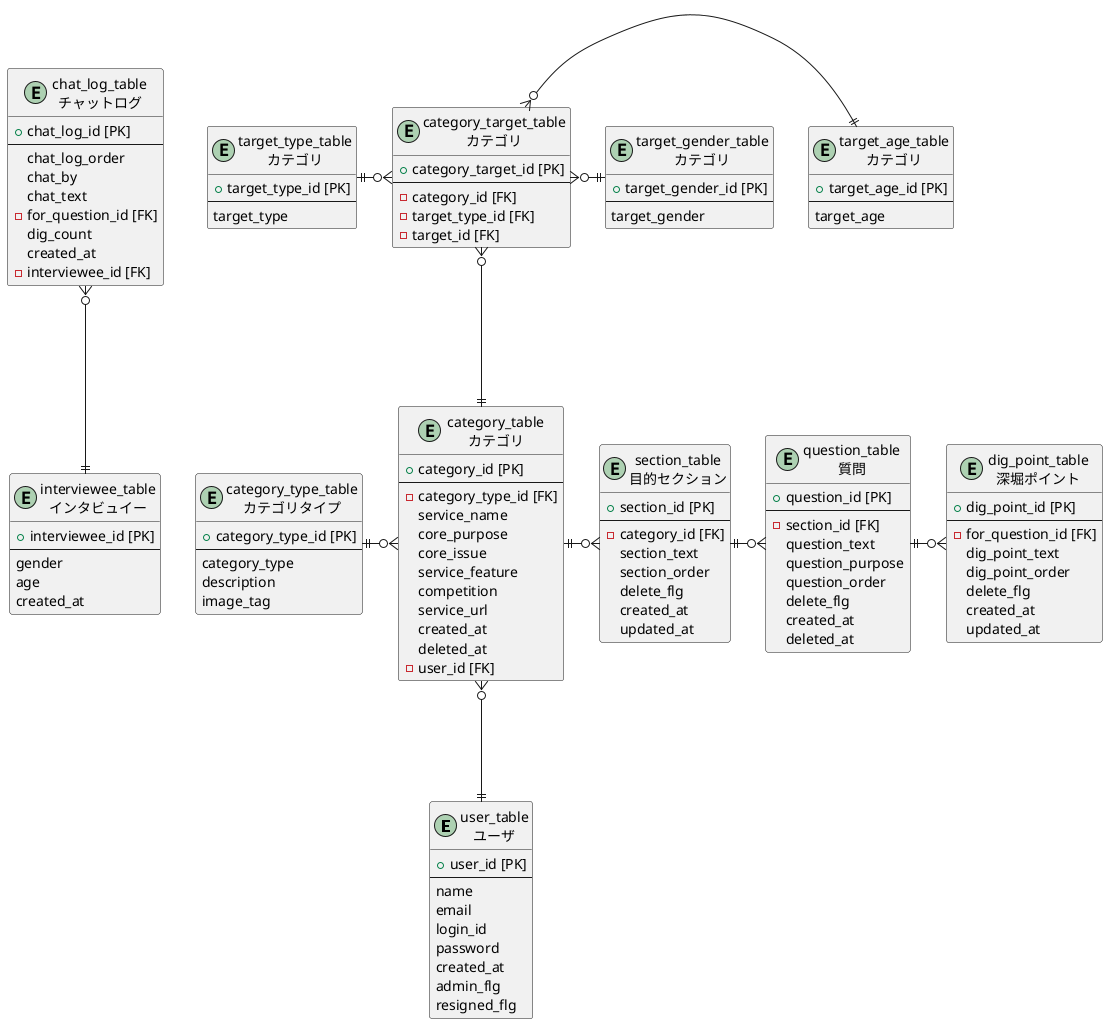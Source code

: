 @startuml tables
entity user_table as "user_table\nユーザ" {
  + user_id [PK]
  --
  name
  email
  login_id
  password
  created_at
  admin_flg
  resigned_flg
}

entity interviewee_table as "interviewee_table\nインタビュイー" {
  + interviewee_id [PK]
  --
  gender
  age
  created_at
}

entity category_table as "category_table\nカテゴリ" {
  + category_id [PK]
  --
  - category_type_id [FK]
  service_name
  core_purpose
  core_issue
  service_feature
  competition
  service_url
  created_at
  deleted_at
  - user_id [FK]
}

entity category_type_table as "category_type_table\nカテゴリタイプ" {
  + category_type_id [PK]
  --
  category_type
  description
  image_tag
}

entity target_type_table as "target_type_table\nカテゴリ" {
  + target_type_id [PK]
  --
  target_type
}

entity target_age_table as "target_age_table\nカテゴリ" {
  + target_age_id [PK]
  --
  target_age
}

entity target_gender_table as "target_gender_table\nカテゴリ" {
  + target_gender_id [PK]
  --
  target_gender
}

entity category_target_table as "category_target_table\nカテゴリ" {
  + category_target_id [PK]
  --
  - category_id [FK]
  - target_type_id [FK]
  - target_id [FK]
}

entity section_table as "section_table\n目的セクション" {
  + section_id [PK]
  --
  - category_id [FK]
  section_text
  section_order
  delete_flg
  created_at
  updated_at
}

entity question_table as "question_table\n質問" {
  + question_id [PK]
  --
  - section_id [FK]
  question_text
  question_purpose
  question_order
  delete_flg
  created_at
  deleted_at
}

entity dig_point_table as "dig_point_table\n深堀ポイント" {
  + dig_point_id [PK]
  --
  - for_question_id [FK]
  dig_point_text
  dig_point_order
  delete_flg
  created_at
  updated_at
}

entity chat_log_table as "chat_log_table\nチャットログ" {
  + chat_log_id [PK]
  --
  ' - scenario_id [FK]
  chat_log_order
  chat_by
  chat_text
  - for_question_id [FK]
  dig_count
  created_at
  - interviewee_id [FK]
}

user_table ||-u--o{ category_table
category_type_table ||-r--o{ category_table
target_type_table ||-r--o{ category_target_table
category_table ||-u--o{ category_target_table
target_age_table ||-l--o{ category_target_table
target_gender_table ||-l--o{ category_target_table
category_table ||-r--o{ section_table
section_table ||-r--o{ question_table
question_table ||-r--o{ dig_point_table
' question_table ||-r--o{ chat_log_table
interviewee_table ||-u--o{ chat_log_table

@enduml
